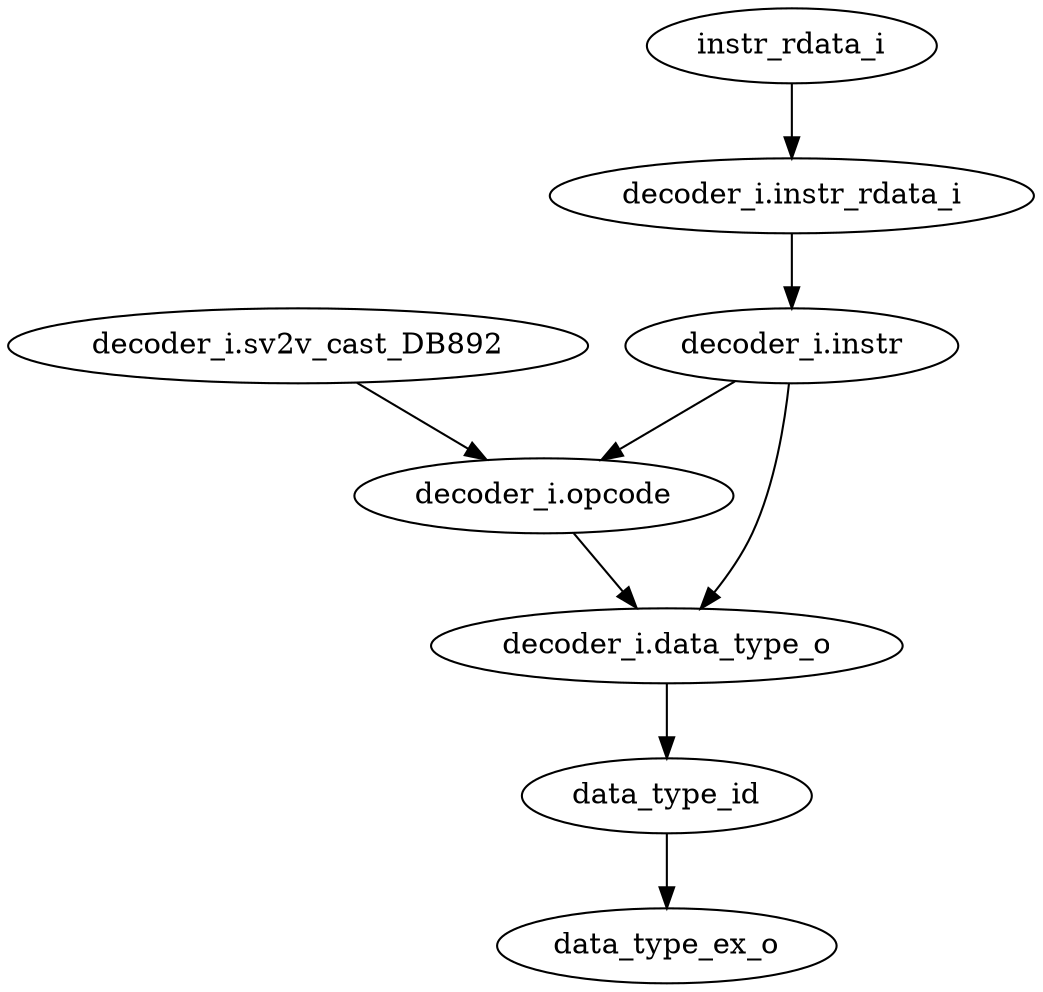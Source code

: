 strict digraph "" {
	instr_rdata_i	 [complexity=8,
		importance=0.0725445059411,
		rank=0.00906806324264];
	"decoder_i.instr_rdata_i"	 [complexity=8,
		importance=0.0710485432507,
		rank=0.00888106790634];
	instr_rdata_i -> "decoder_i.instr_rdata_i";
	"decoder_i.opcode"	 [complexity=3,
		importance=0.0667476508992,
		rank=0.0222492169664];
	"decoder_i.data_type_o"	 [complexity=2,
		importance=0.00644997179755,
		rank=0.00322498589877];
	"decoder_i.opcode" -> "decoder_i.data_type_o";
	"decoder_i.instr"	 [complexity=6,
		importance=0.0691785814693,
		rank=0.0115297635782];
	"decoder_i.instr" -> "decoder_i.opcode";
	"decoder_i.instr" -> "decoder_i.data_type_o";
	data_type_ex_o	 [complexity=0,
		importance=0.00263107088437,
		rank=0.0];
	data_type_id	 [complexity=2,
		importance=0.00490135824031,
		rank=0.00245067912015];
	"decoder_i.data_type_o" -> data_type_id;
	"decoder_i.instr_rdata_i" -> "decoder_i.instr";
	"decoder_i.sv2v_cast_DB892"	 [complexity=6,
		importance=0.0682436135896,
		rank=0.0113739355983];
	"decoder_i.sv2v_cast_DB892" -> "decoder_i.opcode";
	data_type_id -> data_type_ex_o;
}
